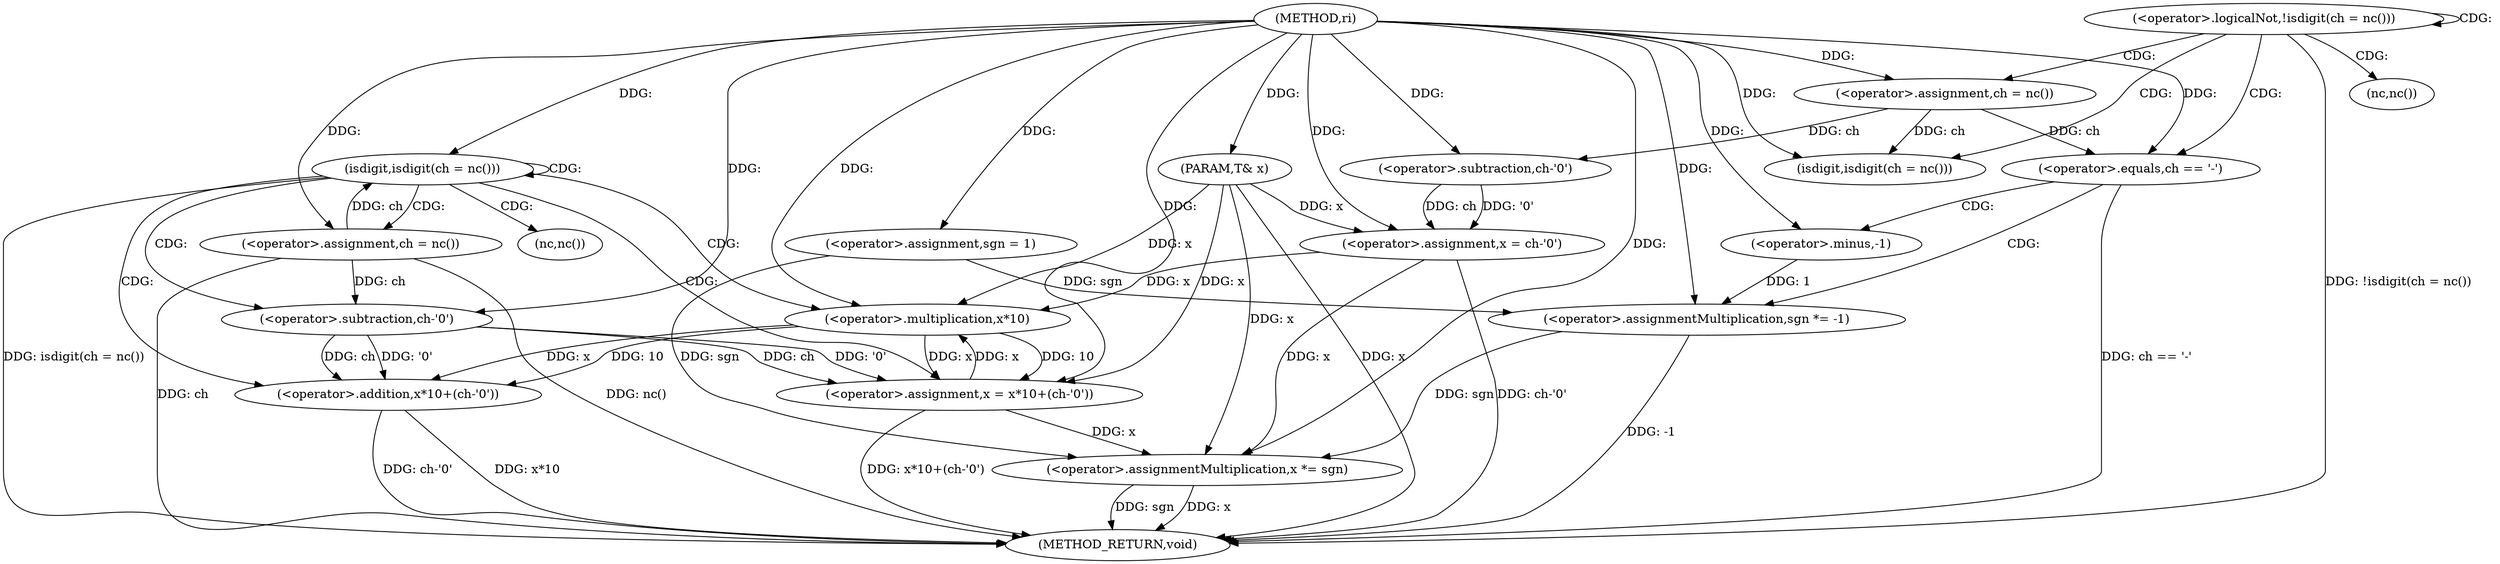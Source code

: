 digraph "ri" {  
"1000135" [label = "(METHOD,ri)" ]
"1000179" [label = "(METHOD_RETURN,void)" ]
"1000136" [label = "(PARAM,T& x)" ]
"1000140" [label = "(<operator>.assignment,sgn = 1)" ]
"1000157" [label = "(<operator>.assignment,x = ch-'0')" ]
"1000176" [label = "(<operator>.assignmentMultiplication,x *= sgn)" ]
"1000144" [label = "(<operator>.logicalNot,!isdigit(ch = nc()))" ]
"1000163" [label = "(isdigit,isdigit(ch = nc()))" ]
"1000167" [label = "(<operator>.assignment,x = x*10+(ch-'0'))" ]
"1000150" [label = "(<operator>.equals,ch == '-')" ]
"1000153" [label = "(<operator>.assignmentMultiplication,sgn *= -1)" ]
"1000159" [label = "(<operator>.subtraction,ch-'0')" ]
"1000145" [label = "(isdigit,isdigit(ch = nc()))" ]
"1000164" [label = "(<operator>.assignment,ch = nc())" ]
"1000169" [label = "(<operator>.addition,x*10+(ch-'0'))" ]
"1000146" [label = "(<operator>.assignment,ch = nc())" ]
"1000155" [label = "(<operator>.minus,-1)" ]
"1000170" [label = "(<operator>.multiplication,x*10)" ]
"1000173" [label = "(<operator>.subtraction,ch-'0')" ]
"1000166" [label = "(nc,nc())" ]
"1000148" [label = "(nc,nc())" ]
  "1000136" -> "1000179"  [ label = "DDG: x"] 
  "1000144" -> "1000179"  [ label = "DDG: !isdigit(ch = nc())"] 
  "1000157" -> "1000179"  [ label = "DDG: ch-'0'"] 
  "1000164" -> "1000179"  [ label = "DDG: ch"] 
  "1000164" -> "1000179"  [ label = "DDG: nc()"] 
  "1000163" -> "1000179"  [ label = "DDG: isdigit(ch = nc())"] 
  "1000176" -> "1000179"  [ label = "DDG: x"] 
  "1000176" -> "1000179"  [ label = "DDG: sgn"] 
  "1000169" -> "1000179"  [ label = "DDG: x*10"] 
  "1000169" -> "1000179"  [ label = "DDG: ch-'0'"] 
  "1000167" -> "1000179"  [ label = "DDG: x*10+(ch-'0')"] 
  "1000150" -> "1000179"  [ label = "DDG: ch == '-'"] 
  "1000153" -> "1000179"  [ label = "DDG: -1"] 
  "1000135" -> "1000136"  [ label = "DDG: "] 
  "1000135" -> "1000140"  [ label = "DDG: "] 
  "1000159" -> "1000157"  [ label = "DDG: '0'"] 
  "1000159" -> "1000157"  [ label = "DDG: ch"] 
  "1000140" -> "1000176"  [ label = "DDG: sgn"] 
  "1000153" -> "1000176"  [ label = "DDG: sgn"] 
  "1000135" -> "1000176"  [ label = "DDG: "] 
  "1000136" -> "1000157"  [ label = "DDG: x"] 
  "1000135" -> "1000157"  [ label = "DDG: "] 
  "1000170" -> "1000167"  [ label = "DDG: x"] 
  "1000170" -> "1000167"  [ label = "DDG: 10"] 
  "1000173" -> "1000167"  [ label = "DDG: ch"] 
  "1000173" -> "1000167"  [ label = "DDG: '0'"] 
  "1000157" -> "1000176"  [ label = "DDG: x"] 
  "1000167" -> "1000176"  [ label = "DDG: x"] 
  "1000136" -> "1000176"  [ label = "DDG: x"] 
  "1000155" -> "1000153"  [ label = "DDG: 1"] 
  "1000146" -> "1000159"  [ label = "DDG: ch"] 
  "1000135" -> "1000159"  [ label = "DDG: "] 
  "1000164" -> "1000163"  [ label = "DDG: ch"] 
  "1000135" -> "1000163"  [ label = "DDG: "] 
  "1000136" -> "1000167"  [ label = "DDG: x"] 
  "1000135" -> "1000167"  [ label = "DDG: "] 
  "1000146" -> "1000145"  [ label = "DDG: ch"] 
  "1000135" -> "1000145"  [ label = "DDG: "] 
  "1000146" -> "1000150"  [ label = "DDG: ch"] 
  "1000135" -> "1000150"  [ label = "DDG: "] 
  "1000140" -> "1000153"  [ label = "DDG: sgn"] 
  "1000135" -> "1000153"  [ label = "DDG: "] 
  "1000135" -> "1000164"  [ label = "DDG: "] 
  "1000170" -> "1000169"  [ label = "DDG: x"] 
  "1000170" -> "1000169"  [ label = "DDG: 10"] 
  "1000173" -> "1000169"  [ label = "DDG: ch"] 
  "1000173" -> "1000169"  [ label = "DDG: '0'"] 
  "1000135" -> "1000146"  [ label = "DDG: "] 
  "1000135" -> "1000155"  [ label = "DDG: "] 
  "1000157" -> "1000170"  [ label = "DDG: x"] 
  "1000167" -> "1000170"  [ label = "DDG: x"] 
  "1000136" -> "1000170"  [ label = "DDG: x"] 
  "1000135" -> "1000170"  [ label = "DDG: "] 
  "1000164" -> "1000173"  [ label = "DDG: ch"] 
  "1000135" -> "1000173"  [ label = "DDG: "] 
  "1000144" -> "1000145"  [ label = "CDG: "] 
  "1000144" -> "1000150"  [ label = "CDG: "] 
  "1000144" -> "1000148"  [ label = "CDG: "] 
  "1000144" -> "1000146"  [ label = "CDG: "] 
  "1000144" -> "1000144"  [ label = "CDG: "] 
  "1000163" -> "1000163"  [ label = "CDG: "] 
  "1000163" -> "1000164"  [ label = "CDG: "] 
  "1000163" -> "1000167"  [ label = "CDG: "] 
  "1000163" -> "1000173"  [ label = "CDG: "] 
  "1000163" -> "1000170"  [ label = "CDG: "] 
  "1000163" -> "1000166"  [ label = "CDG: "] 
  "1000163" -> "1000169"  [ label = "CDG: "] 
  "1000150" -> "1000153"  [ label = "CDG: "] 
  "1000150" -> "1000155"  [ label = "CDG: "] 
}
